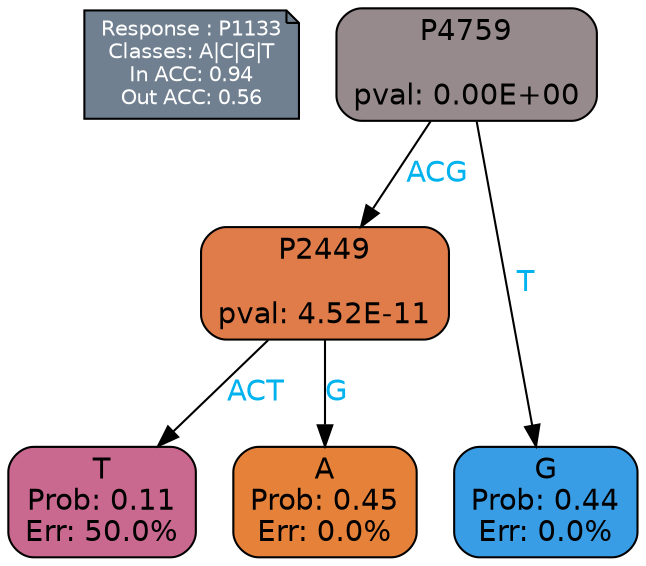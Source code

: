 digraph Tree {
node [shape=box, style="filled, rounded", color="black", fontname=helvetica] ;
graph [ranksep=equally, splines=polylines, bgcolor=transparent, dpi=600] ;
edge [fontname=helvetica] ;
LEGEND [label="Response : P1133
Classes: A|C|G|T
In ACC: 0.94
Out ACC: 0.56
",shape=note,align=left,style=filled,fillcolor="slategray",fontcolor="white",fontsize=10];1 [label="P4759

pval: 0.00E+00", fillcolor="#968a8d"] ;
2 [label="P2449

pval: 4.52E-11", fillcolor="#df7c4a"] ;
3 [label="T
Prob: 0.11
Err: 50.0%", fillcolor="#ca698f"] ;
4 [label="A
Prob: 0.45
Err: 0.0%", fillcolor="#e58139"] ;
5 [label="G
Prob: 0.44
Err: 0.0%", fillcolor="#399de5"] ;
1 -> 2 [label="ACG",fontcolor=deepskyblue2] ;
1 -> 5 [label="T",fontcolor=deepskyblue2] ;
2 -> 3 [label="ACT",fontcolor=deepskyblue2] ;
2 -> 4 [label="G",fontcolor=deepskyblue2] ;
{rank = same; 3;4;5;}{rank = same; LEGEND;1;}}